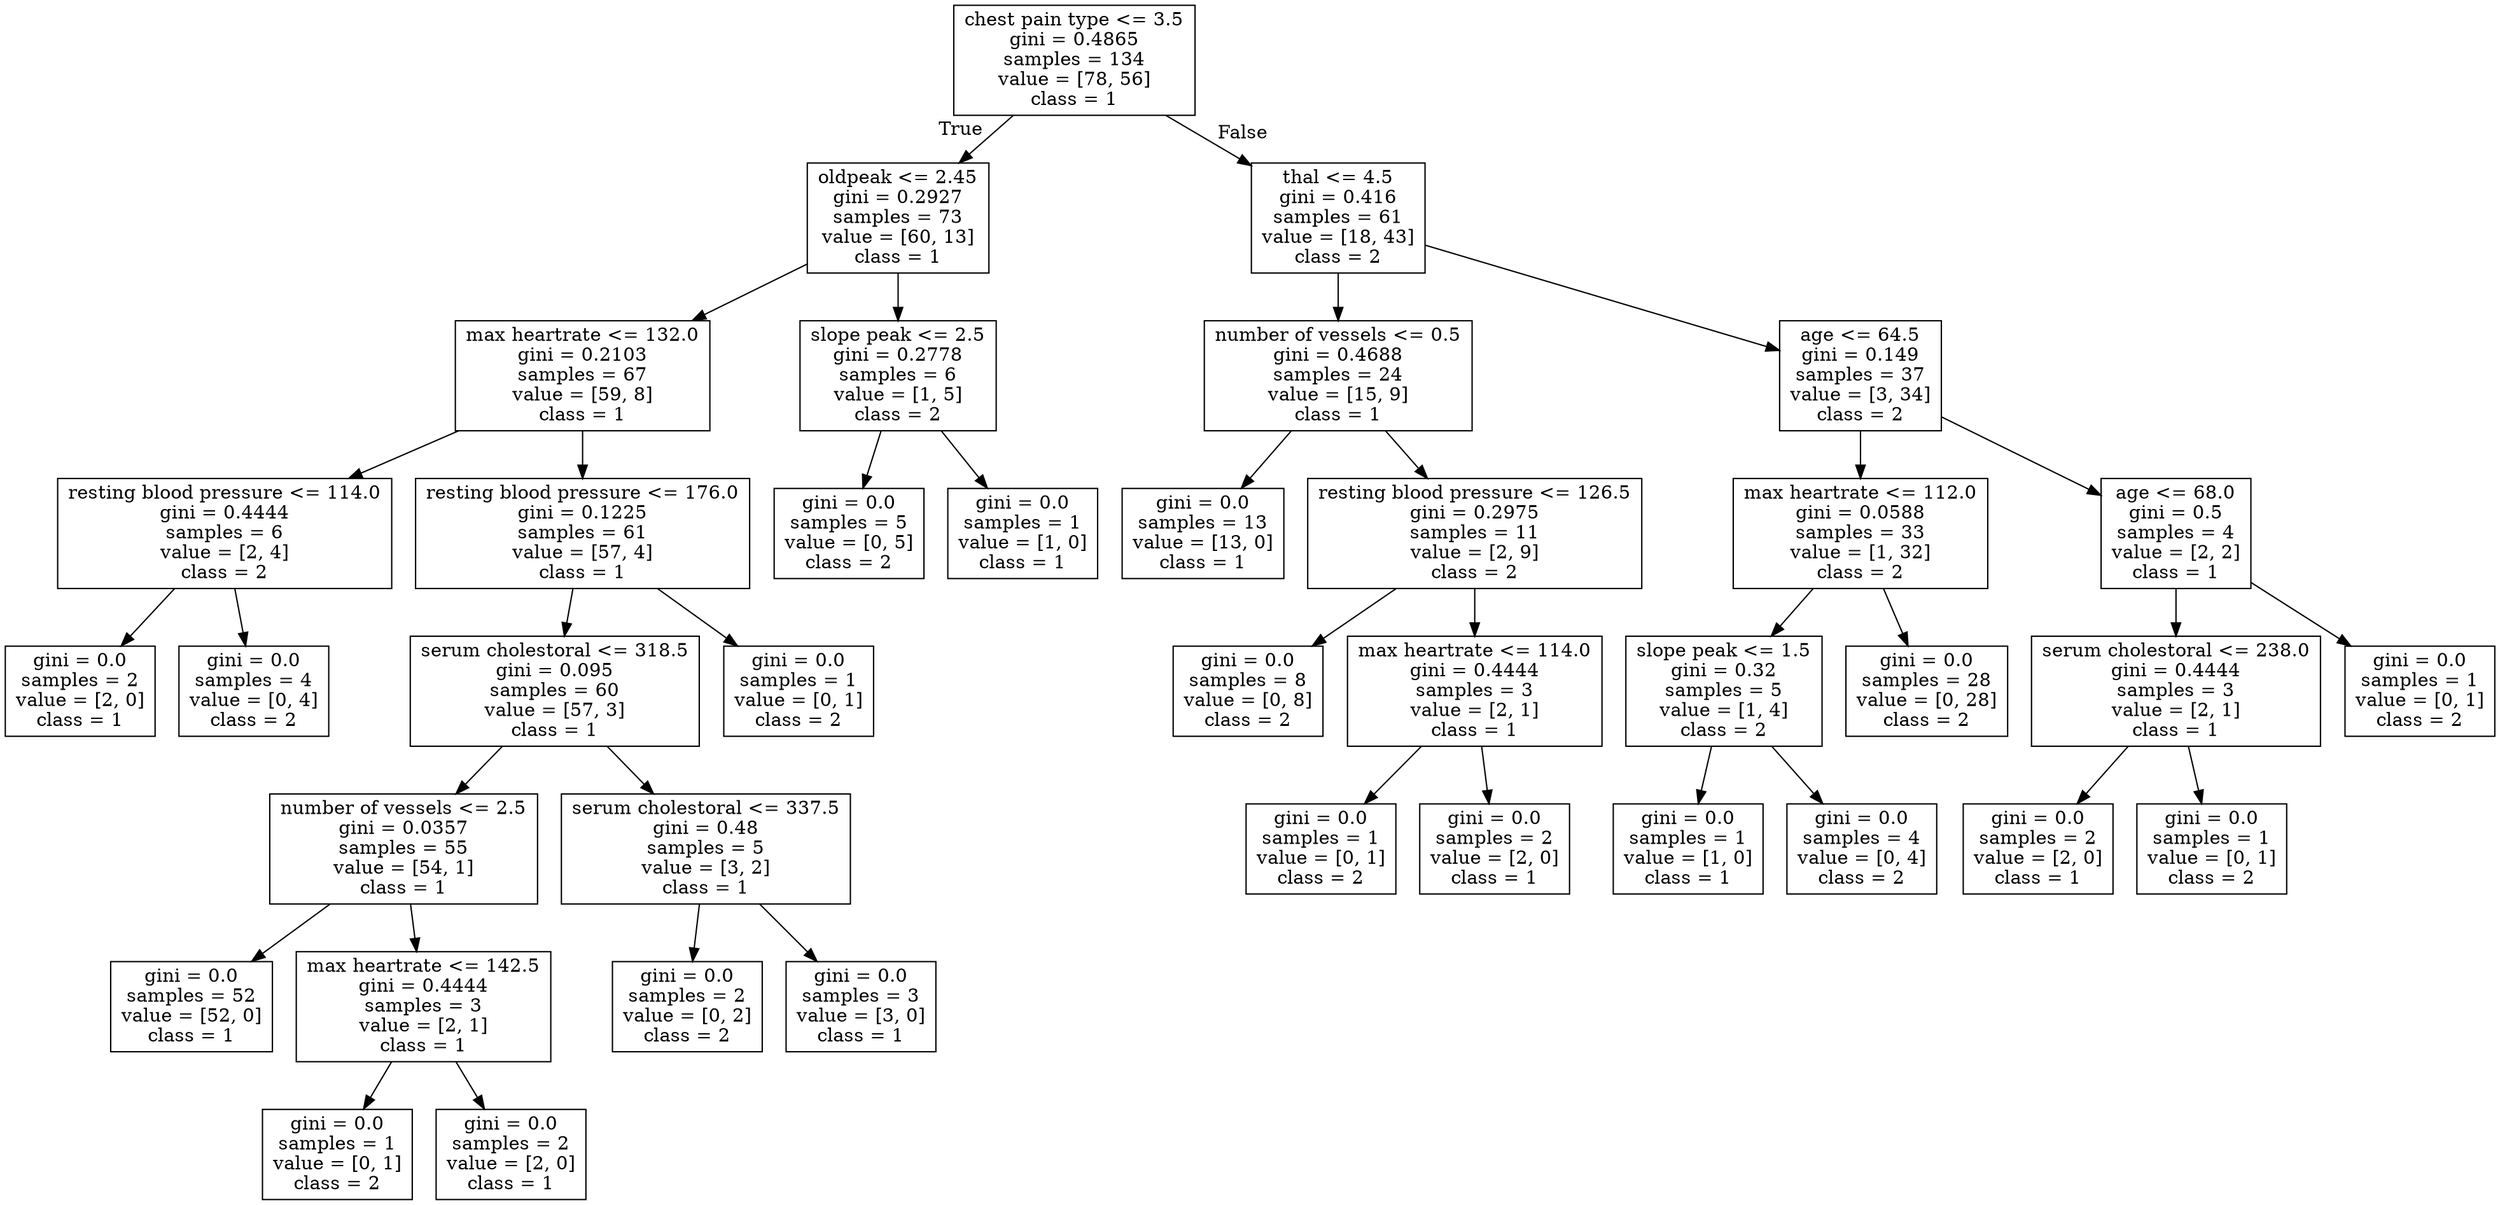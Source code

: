 digraph Tree {
node [shape=box] ;
0 [label="chest pain type <= 3.5\ngini = 0.4865\nsamples = 134\nvalue = [78, 56]\nclass = 1"] ;
1 [label="oldpeak <= 2.45\ngini = 0.2927\nsamples = 73\nvalue = [60, 13]\nclass = 1"] ;
0 -> 1 [labeldistance=2.5, labelangle=45, headlabel="True"] ;
2 [label="max heartrate <= 132.0\ngini = 0.2103\nsamples = 67\nvalue = [59, 8]\nclass = 1"] ;
1 -> 2 ;
3 [label="resting blood pressure <= 114.0\ngini = 0.4444\nsamples = 6\nvalue = [2, 4]\nclass = 2"] ;
2 -> 3 ;
4 [label="gini = 0.0\nsamples = 2\nvalue = [2, 0]\nclass = 1"] ;
3 -> 4 ;
5 [label="gini = 0.0\nsamples = 4\nvalue = [0, 4]\nclass = 2"] ;
3 -> 5 ;
6 [label="resting blood pressure <= 176.0\ngini = 0.1225\nsamples = 61\nvalue = [57, 4]\nclass = 1"] ;
2 -> 6 ;
7 [label="serum cholestoral <= 318.5\ngini = 0.095\nsamples = 60\nvalue = [57, 3]\nclass = 1"] ;
6 -> 7 ;
8 [label="number of vessels <= 2.5\ngini = 0.0357\nsamples = 55\nvalue = [54, 1]\nclass = 1"] ;
7 -> 8 ;
9 [label="gini = 0.0\nsamples = 52\nvalue = [52, 0]\nclass = 1"] ;
8 -> 9 ;
10 [label="max heartrate <= 142.5\ngini = 0.4444\nsamples = 3\nvalue = [2, 1]\nclass = 1"] ;
8 -> 10 ;
11 [label="gini = 0.0\nsamples = 1\nvalue = [0, 1]\nclass = 2"] ;
10 -> 11 ;
12 [label="gini = 0.0\nsamples = 2\nvalue = [2, 0]\nclass = 1"] ;
10 -> 12 ;
13 [label="serum cholestoral <= 337.5\ngini = 0.48\nsamples = 5\nvalue = [3, 2]\nclass = 1"] ;
7 -> 13 ;
14 [label="gini = 0.0\nsamples = 2\nvalue = [0, 2]\nclass = 2"] ;
13 -> 14 ;
15 [label="gini = 0.0\nsamples = 3\nvalue = [3, 0]\nclass = 1"] ;
13 -> 15 ;
16 [label="gini = 0.0\nsamples = 1\nvalue = [0, 1]\nclass = 2"] ;
6 -> 16 ;
17 [label="slope peak <= 2.5\ngini = 0.2778\nsamples = 6\nvalue = [1, 5]\nclass = 2"] ;
1 -> 17 ;
18 [label="gini = 0.0\nsamples = 5\nvalue = [0, 5]\nclass = 2"] ;
17 -> 18 ;
19 [label="gini = 0.0\nsamples = 1\nvalue = [1, 0]\nclass = 1"] ;
17 -> 19 ;
20 [label="thal <= 4.5\ngini = 0.416\nsamples = 61\nvalue = [18, 43]\nclass = 2"] ;
0 -> 20 [labeldistance=2.5, labelangle=-45, headlabel="False"] ;
21 [label="number of vessels <= 0.5\ngini = 0.4688\nsamples = 24\nvalue = [15, 9]\nclass = 1"] ;
20 -> 21 ;
22 [label="gini = 0.0\nsamples = 13\nvalue = [13, 0]\nclass = 1"] ;
21 -> 22 ;
23 [label="resting blood pressure <= 126.5\ngini = 0.2975\nsamples = 11\nvalue = [2, 9]\nclass = 2"] ;
21 -> 23 ;
24 [label="gini = 0.0\nsamples = 8\nvalue = [0, 8]\nclass = 2"] ;
23 -> 24 ;
25 [label="max heartrate <= 114.0\ngini = 0.4444\nsamples = 3\nvalue = [2, 1]\nclass = 1"] ;
23 -> 25 ;
26 [label="gini = 0.0\nsamples = 1\nvalue = [0, 1]\nclass = 2"] ;
25 -> 26 ;
27 [label="gini = 0.0\nsamples = 2\nvalue = [2, 0]\nclass = 1"] ;
25 -> 27 ;
28 [label="age <= 64.5\ngini = 0.149\nsamples = 37\nvalue = [3, 34]\nclass = 2"] ;
20 -> 28 ;
29 [label="max heartrate <= 112.0\ngini = 0.0588\nsamples = 33\nvalue = [1, 32]\nclass = 2"] ;
28 -> 29 ;
30 [label="slope peak <= 1.5\ngini = 0.32\nsamples = 5\nvalue = [1, 4]\nclass = 2"] ;
29 -> 30 ;
31 [label="gini = 0.0\nsamples = 1\nvalue = [1, 0]\nclass = 1"] ;
30 -> 31 ;
32 [label="gini = 0.0\nsamples = 4\nvalue = [0, 4]\nclass = 2"] ;
30 -> 32 ;
33 [label="gini = 0.0\nsamples = 28\nvalue = [0, 28]\nclass = 2"] ;
29 -> 33 ;
34 [label="age <= 68.0\ngini = 0.5\nsamples = 4\nvalue = [2, 2]\nclass = 1"] ;
28 -> 34 ;
35 [label="serum cholestoral <= 238.0\ngini = 0.4444\nsamples = 3\nvalue = [2, 1]\nclass = 1"] ;
34 -> 35 ;
36 [label="gini = 0.0\nsamples = 2\nvalue = [2, 0]\nclass = 1"] ;
35 -> 36 ;
37 [label="gini = 0.0\nsamples = 1\nvalue = [0, 1]\nclass = 2"] ;
35 -> 37 ;
38 [label="gini = 0.0\nsamples = 1\nvalue = [0, 1]\nclass = 2"] ;
34 -> 38 ;
}